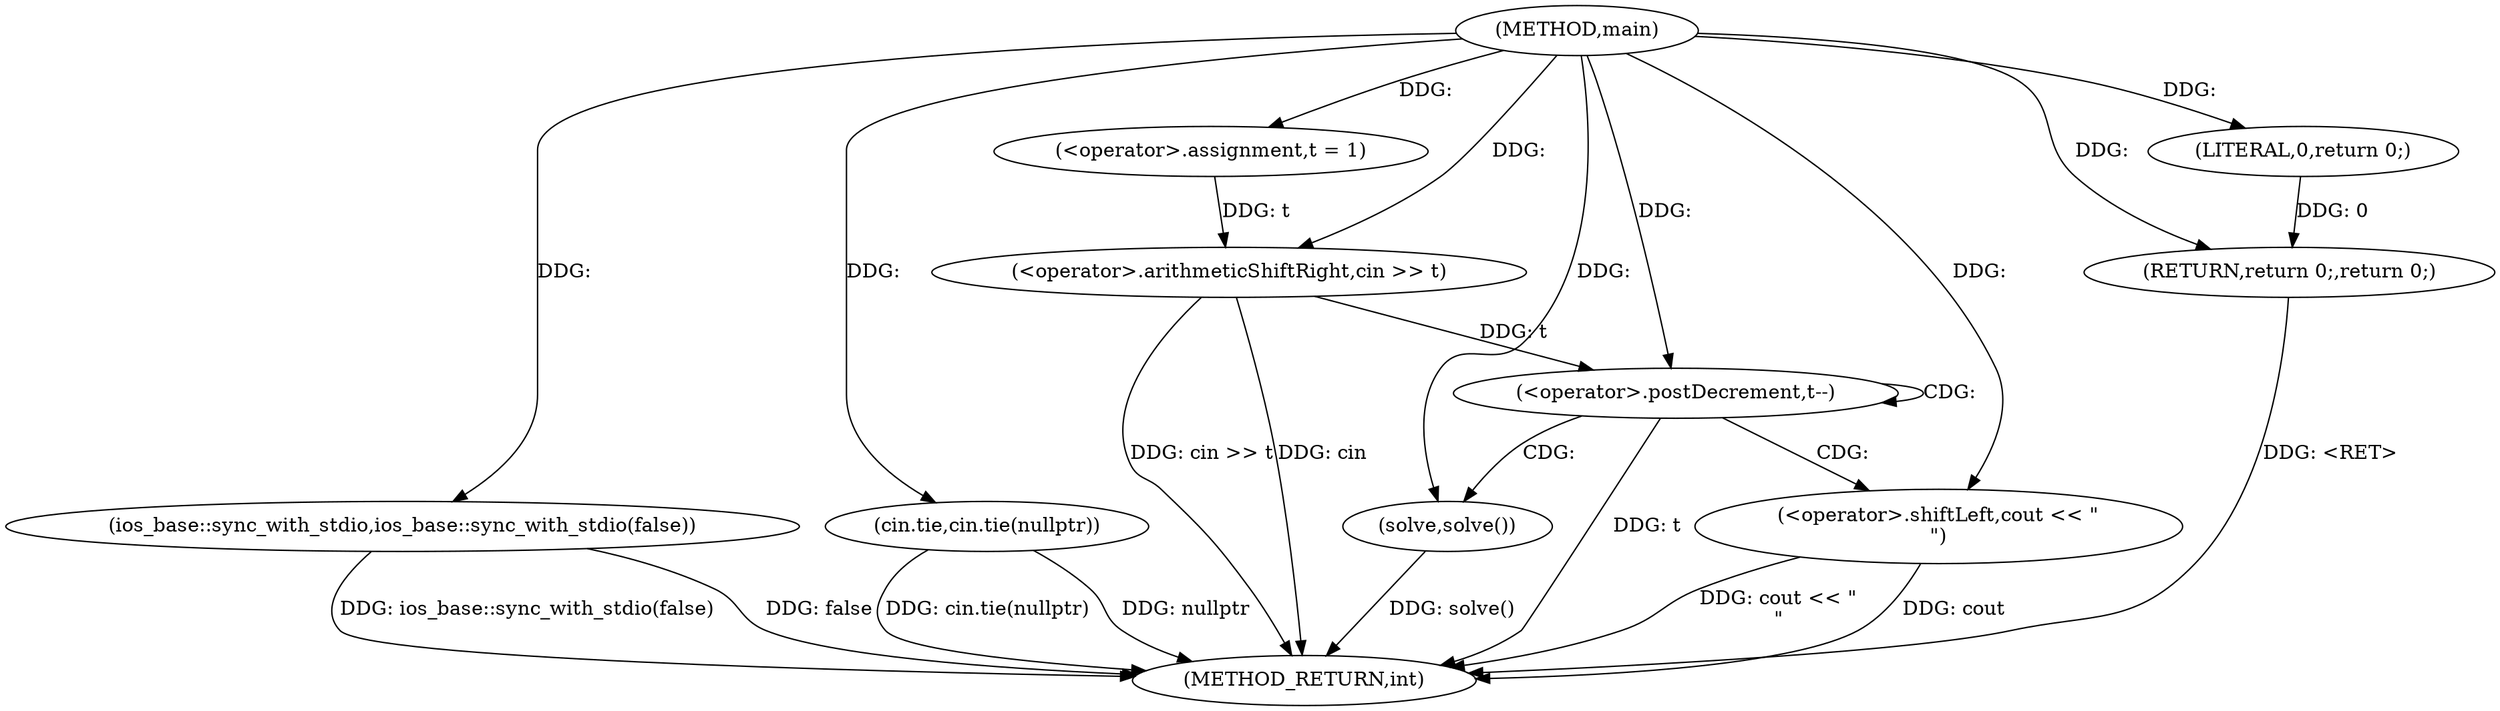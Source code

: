 digraph "main" {  
"1000104" [label = "(METHOD,main)" ]
"1000127" [label = "(METHOD_RETURN,int)" ]
"1000106" [label = "(ios_base::sync_with_stdio,ios_base::sync_with_stdio(false))" ]
"1000108" [label = "(cin.tie,cin.tie(nullptr))" ]
"1000111" [label = "(<operator>.assignment,t = 1)" ]
"1000114" [label = "(<operator>.arithmeticShiftRight,cin >> t)" ]
"1000125" [label = "(RETURN,return 0;,return 0;)" ]
"1000118" [label = "(<operator>.postDecrement,t--)" ]
"1000126" [label = "(LITERAL,0,return 0;)" ]
"1000121" [label = "(solve,solve())" ]
"1000122" [label = "(<operator>.shiftLeft,cout << \"\n\")" ]
  "1000106" -> "1000127"  [ label = "DDG: ios_base::sync_with_stdio(false)"] 
  "1000108" -> "1000127"  [ label = "DDG: cin.tie(nullptr)"] 
  "1000114" -> "1000127"  [ label = "DDG: cin >> t"] 
  "1000118" -> "1000127"  [ label = "DDG: t"] 
  "1000121" -> "1000127"  [ label = "DDG: solve()"] 
  "1000122" -> "1000127"  [ label = "DDG: cout << \"\n\""] 
  "1000125" -> "1000127"  [ label = "DDG: <RET>"] 
  "1000122" -> "1000127"  [ label = "DDG: cout"] 
  "1000108" -> "1000127"  [ label = "DDG: nullptr"] 
  "1000106" -> "1000127"  [ label = "DDG: false"] 
  "1000114" -> "1000127"  [ label = "DDG: cin"] 
  "1000104" -> "1000111"  [ label = "DDG: "] 
  "1000126" -> "1000125"  [ label = "DDG: 0"] 
  "1000104" -> "1000125"  [ label = "DDG: "] 
  "1000104" -> "1000106"  [ label = "DDG: "] 
  "1000104" -> "1000108"  [ label = "DDG: "] 
  "1000104" -> "1000114"  [ label = "DDG: "] 
  "1000111" -> "1000114"  [ label = "DDG: t"] 
  "1000104" -> "1000126"  [ label = "DDG: "] 
  "1000114" -> "1000118"  [ label = "DDG: t"] 
  "1000104" -> "1000118"  [ label = "DDG: "] 
  "1000104" -> "1000121"  [ label = "DDG: "] 
  "1000104" -> "1000122"  [ label = "DDG: "] 
  "1000118" -> "1000121"  [ label = "CDG: "] 
  "1000118" -> "1000118"  [ label = "CDG: "] 
  "1000118" -> "1000122"  [ label = "CDG: "] 
}
